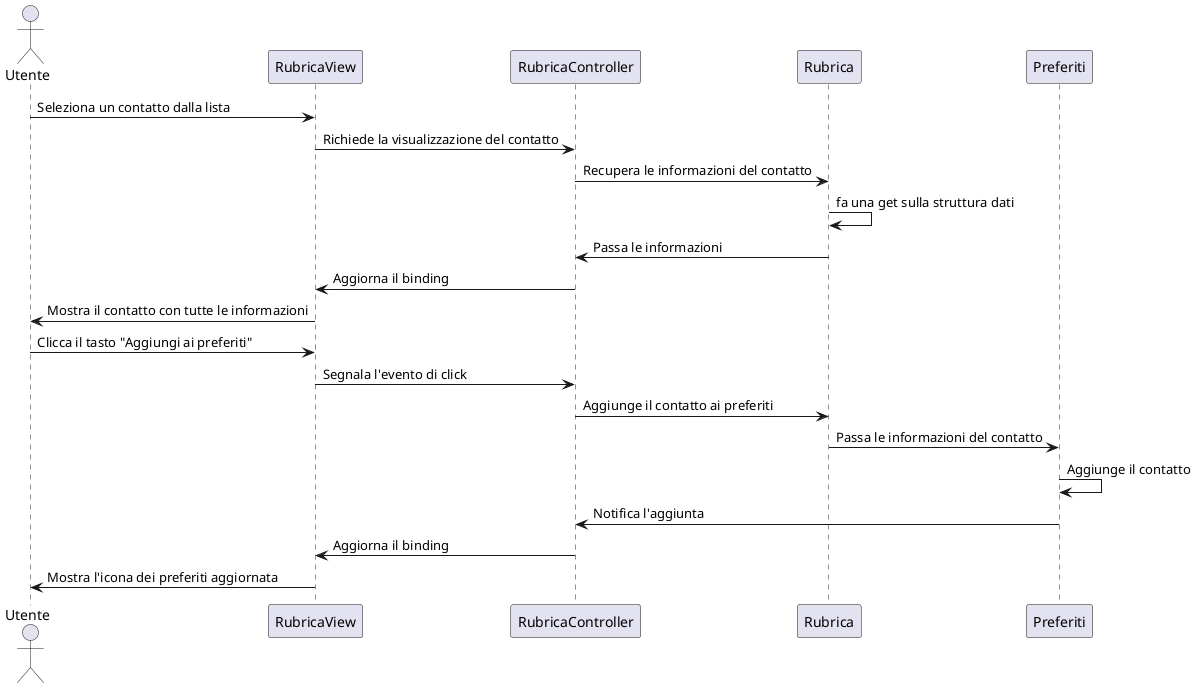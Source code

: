 @startuml
'https://plantuml.com/sequence-diagram

actor Utente

Utente -> RubricaView : Seleziona un contatto dalla lista
RubricaView -> RubricaController : Richiede la visualizzazione del contatto
RubricaController -> Rubrica : Recupera le informazioni del contatto
Rubrica->Rubrica:fa una get sulla struttura dati
Rubrica -> RubricaController : Passa le informazioni
RubricaController -> RubricaView : Aggiorna il binding
RubricaView -> Utente : Mostra il contatto con tutte le informazioni

Utente -> RubricaView : Clicca il tasto "Aggiungi ai preferiti"
RubricaView -> RubricaController : Segnala l'evento di click
RubricaController -> Rubrica : Aggiunge il contatto ai preferiti
Rubrica -> Preferiti : Passa le informazioni del contatto
Preferiti -> Preferiti : Aggiunge il contatto
Preferiti -> RubricaController : Notifica l'aggiunta
RubricaController -> RubricaView : Aggiorna il binding
RubricaView -> Utente : Mostra l'icona dei preferiti aggiornata
@enduml